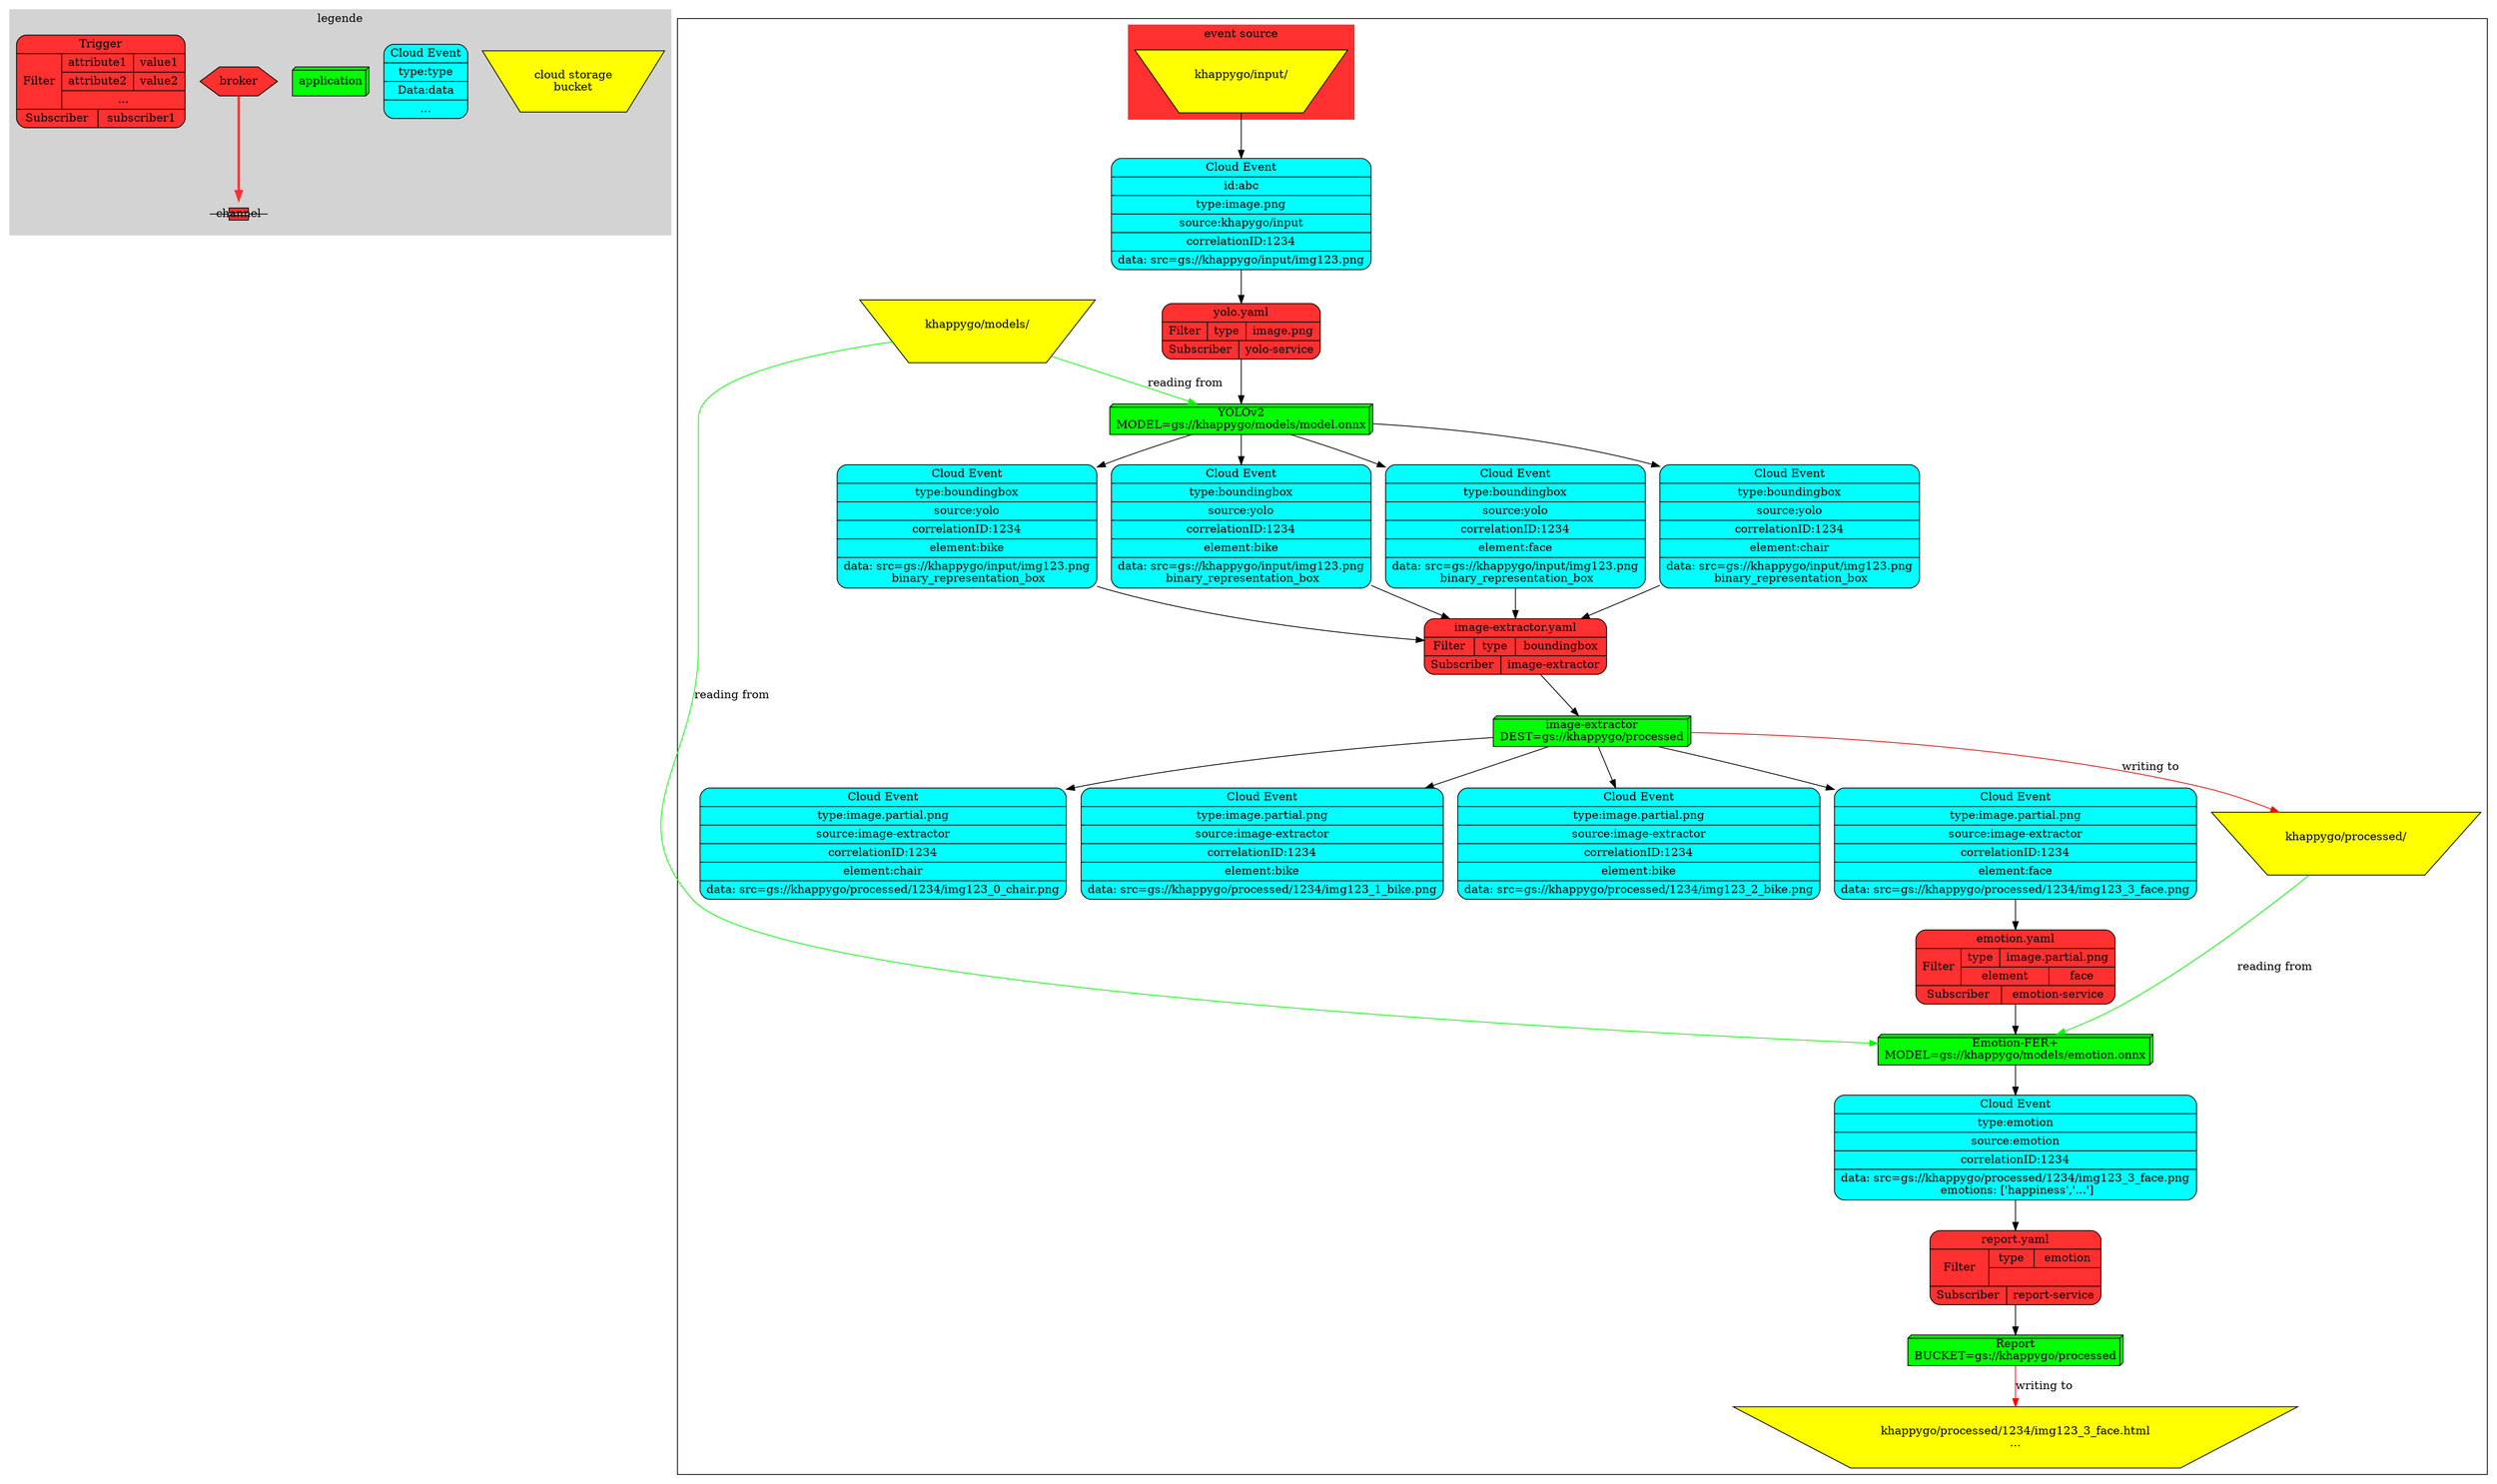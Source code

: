 digraph G {
        rank = LR;
        subgraph cluster_0 {
                style=filled;
                color=lightgrey;
                label = "legende";
                bucket_legende [style=filled fillcolor=yellow label="cloud storage\nbucket" shape=invtrapezium];
                cloudEvent_legende [style=filled fillcolor=cyan label="{Cloud Event|
                                                                                {type:type}|
                                                                                {Data:data}|
                                                                                ...
                                                                        }" shape=Mrecord];
                application_legende [style=filled fillcolor=green label="application" shape=box3d];
                broker_legende [style=filled fillcolor=firebrick1 label="broker" shape=hexagon];
                channel_legende [style=filled fillcolor=firebrick1 label="channel" shape=assembly];
                broker_legende -> channel_legende[color=firebrick1,penwidth=3.0];
                trigger_legende [style=filled fillcolor=firebrick1 label="{Trigger|
                                                                                {Filter|{
                                                                                        {attribute1|value1}|
                                                                                        {attribute2|value2}|
                                                                                        ...
                                                                                        }}|
                                                                                {Subscriber|subscriber1}
                                                                        }" shape=Mrecord];
        }


        subgraph cluster_1 {
                subgraph cluster_11 {
                        style=filled;
                        color=firebrick1;
                        label = "event source";
                        entry [style=filled fillcolor=yellow label="khappygo/input/\n\n" shape=invtrapezium];
                }
                yolo [style=filled fillcolor=green label="YOLOv2\nMODEL=gs://khappygo/models/model.onnx" shape=box3d];
                modelBkt [style=filled fillcolor=yellow label="khappygo/models/\n\n" shape=invtrapezium];
                imageExtractor [style=filled fillcolor=green label="image-extractor\nDEST=gs://khappygo/processed" shape=box3d];
                processedBkt [style=filled fillcolor=yellow label="khappygo/processed/\n\n" shape=invtrapezium];
                emotion [style=filled fillcolor=green label="Emotion-FER+\nMODEL=gs://khappygo/models/emotion.onnx" shape=box3d];
                report [style=filled fillcolor=green label="Report\nBUCKET=gs://khappygo/processed" shape=box3d];
                event1 [style=filled fillcolor=cyan label="{Cloud Event|
                                                                                {id:abc}|
                                                                                {type:image.png}|
                                                                                {source:khapygo/input}|
                                                                                {correlationID:1234}|
                                                                                {data: src=gs://khappygo/input/img123.png}
                                                                        }" shape=Mrecord];
                entry -> event1;
                event1 -> trigger1;
                trigger1 [href="triggers/yolo.yaml" style=filled fillcolor=firebrick1 label="{yolo.yaml|
                                                                                {Filter|{
                                                                                        {type|image.png}
                                                                                        }}|
                                                                                {Subscriber|yolo-service}
                                                                        }" shape=Mrecord];
                trigger1 -> yolo;
                modelBkt -> yolo [color=green label="reading from"];
                event20 [href="https://godoc.org/github.com/owulveryck/gofaces#Box" style=filled fillcolor=cyan label="{Cloud Event|
                                                                                {type:boundingbox}|
                                                                                {source:yolo}|
                                                                                {correlationID:1234}|
                                                                                {element:chair}|
                                                                                {data: src=gs://khappygo/input/img123.png\n
                                                                                        binary_representation_box
                                                                                }
                                                                        }" shape=Mrecord];
                event21 [href="https://godoc.org/github.com/owulveryck/gofaces#Box" style=filled fillcolor=cyan label="{Cloud Event|
                                                                                {type:boundingbox}|
                                                                                {source:yolo}|
                                                                                {correlationID:1234}|
                                                                                {element:bike}|
                                                                                {data: src=gs://khappygo/input/img123.png\n
                                                                                        binary_representation_box
                                                                                }
                                                                        }" shape=Mrecord];
                event22 [href="https://godoc.org/github.com/owulveryck/gofaces#Box" style=filled fillcolor=cyan label="{Cloud Event|
                                                                                {type:boundingbox}|
                                                                                {source:yolo}|
                                                                                {correlationID:1234}|
                                                                                {element:bike}|
                                                                                {data: src=gs://khappygo/input/img123.png\n
                                                                                        binary_representation_box
                                                                                }
                                                                        }" shape=Mrecord];
                event23 [href="https://godoc.org/github.com/owulveryck/gofaces#Box" style=filled fillcolor=cyan label="{Cloud Event|
                                                                                {type:boundingbox}|
                                                                                {source:yolo}|
                                                                                {correlationID:1234}|
                                                                                {element:face}|
                                                                                {data: src=gs://khappygo/input/img123.png\n
                                                                                        binary_representation_box
                                                                                }
                                                                        }" shape=Mrecord];
                yolo -> event20;
                yolo -> event21;
                yolo -> event22;
                yolo -> event23;
                trigger2 [style=filled fillcolor=firebrick1 label="{image-extractor.yaml|
                                                                                {Filter|{
                                                                                        {type|boundingbox}
                                                                                        }}|
                                                                                {Subscriber|image-extractor}
                                                                        }" shape=Mrecord];
                event20 -> trigger2;
                event21 -> trigger2;
                event22 -> trigger2;
                event23 -> trigger2;
                imageExtractor -> processedBkt [color=red label="writing to"];
                trigger2 -> imageExtractor;
                event30 [style=filled fillcolor=cyan label="{Cloud Event|
                                                                                {type:image.partial.png}|
                                                                                {source:image-extractor}|
                                                                                {correlationID:1234}|
                                                                                {element:chair}|
                                                                                {data: src=gs://khappygo/processed/1234/img123_0_chair.png}
                                                                        }" shape=Mrecord];
                event31 [style=filled fillcolor=cyan label="{Cloud Event|
                                                                                {type:image.partial.png}|
                                                                                {source:image-extractor}|
                                                                                {correlationID:1234}|
                                                                                {element:bike}|
                                                                                {data: src=gs://khappygo/processed/1234/img123_1_bike.png}
                                                                        }" shape=Mrecord];
                event32 [style=filled fillcolor=cyan label="{Cloud Event|
                                                                                {type:image.partial.png}|
                                                                                {source:image-extractor}|
                                                                                {correlationID:1234}|
                                                                                {element:bike}|
                                                                                {data: src=gs://khappygo/processed/1234/img123_2_bike.png}
                                                                        }" shape=Mrecord];
                event33 [style=filled fillcolor=cyan label="{Cloud Event|
                                                                                {type:image.partial.png}|
                                                                                {source:image-extractor}|
                                                                                {correlationID:1234}|
                                                                                {element:face}|
                                                                                {data: src=gs://khappygo/processed/1234/img123_3_face.png}
                                                                        }" shape=Mrecord];
                imageExtractor -> event30;
                imageExtractor -> event31;
                imageExtractor -> event32;
                imageExtractor -> event33;
                trigger3 [style=filled fillcolor=firebrick1 label="{emotion.yaml|
                                                                                {Filter|{
                                                                                        {type|image.partial.png}|
                                                                                        {element|face}
                                                                                        }}|
                                                                                {Subscriber|emotion-service}
                                                                        }" shape=Mrecord];
                event33 -> trigger3;
                trigger3 -> emotion;
                modelBkt -> emotion [color=green label="reading from"];
                processedBkt -> emotion [color=green label="reading from"];
                emotion -> event43;
                event43 [style=filled fillcolor=cyan label="{Cloud Event|
                                                                                {type:emotion}|
                                                                                {source:emotion}|
                                                                                {correlationID:1234}|
                                                                                {data: src=gs://khappygo/processed/1234/img123_3_face.png\n
                                                                                      emotions: ['happiness','...']}
                                                                        }" shape=Mrecord];
                trigger4 [style=filled fillcolor=firebrick1 label="{report.yaml|
                                                                                {Filter|{
                                                                                        {type|emotion}|
                                                                                        }}|
                                                                                {Subscriber|report-service}
                                                                        }" shape=Mrecord];
                event43 -> trigger4;
                trigger4 -> report;
                processedBkt2 [style=filled fillcolor=yellow label="khappygo/processed/1234/img123_3_face.html\n...\n" shape=invtrapezium];
                report -> processedBkt2 [color=red label="writing to"];
        }
}
